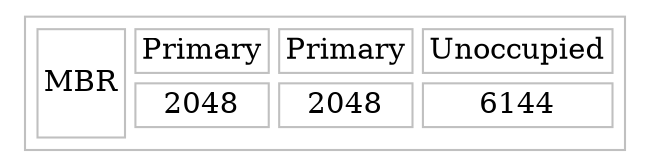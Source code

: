 digraph test {
 parent [ 
 shape=plaintext 
 label=< 
 <table color='grey' border='1' cellborder='1' cellspacing='5'> 
 <tr>
<td rowspan='3'>MBR</td>
<td rowspan='1'>Primary</td>
<td rowspan='1'>Primary</td>
<td rowspan='1'>Unoccupied</td>
</tr>
<tr><td>2048</td>
<td>2048</td>
<td>6144</td>
</tr>
</table>
 >]; 
 }